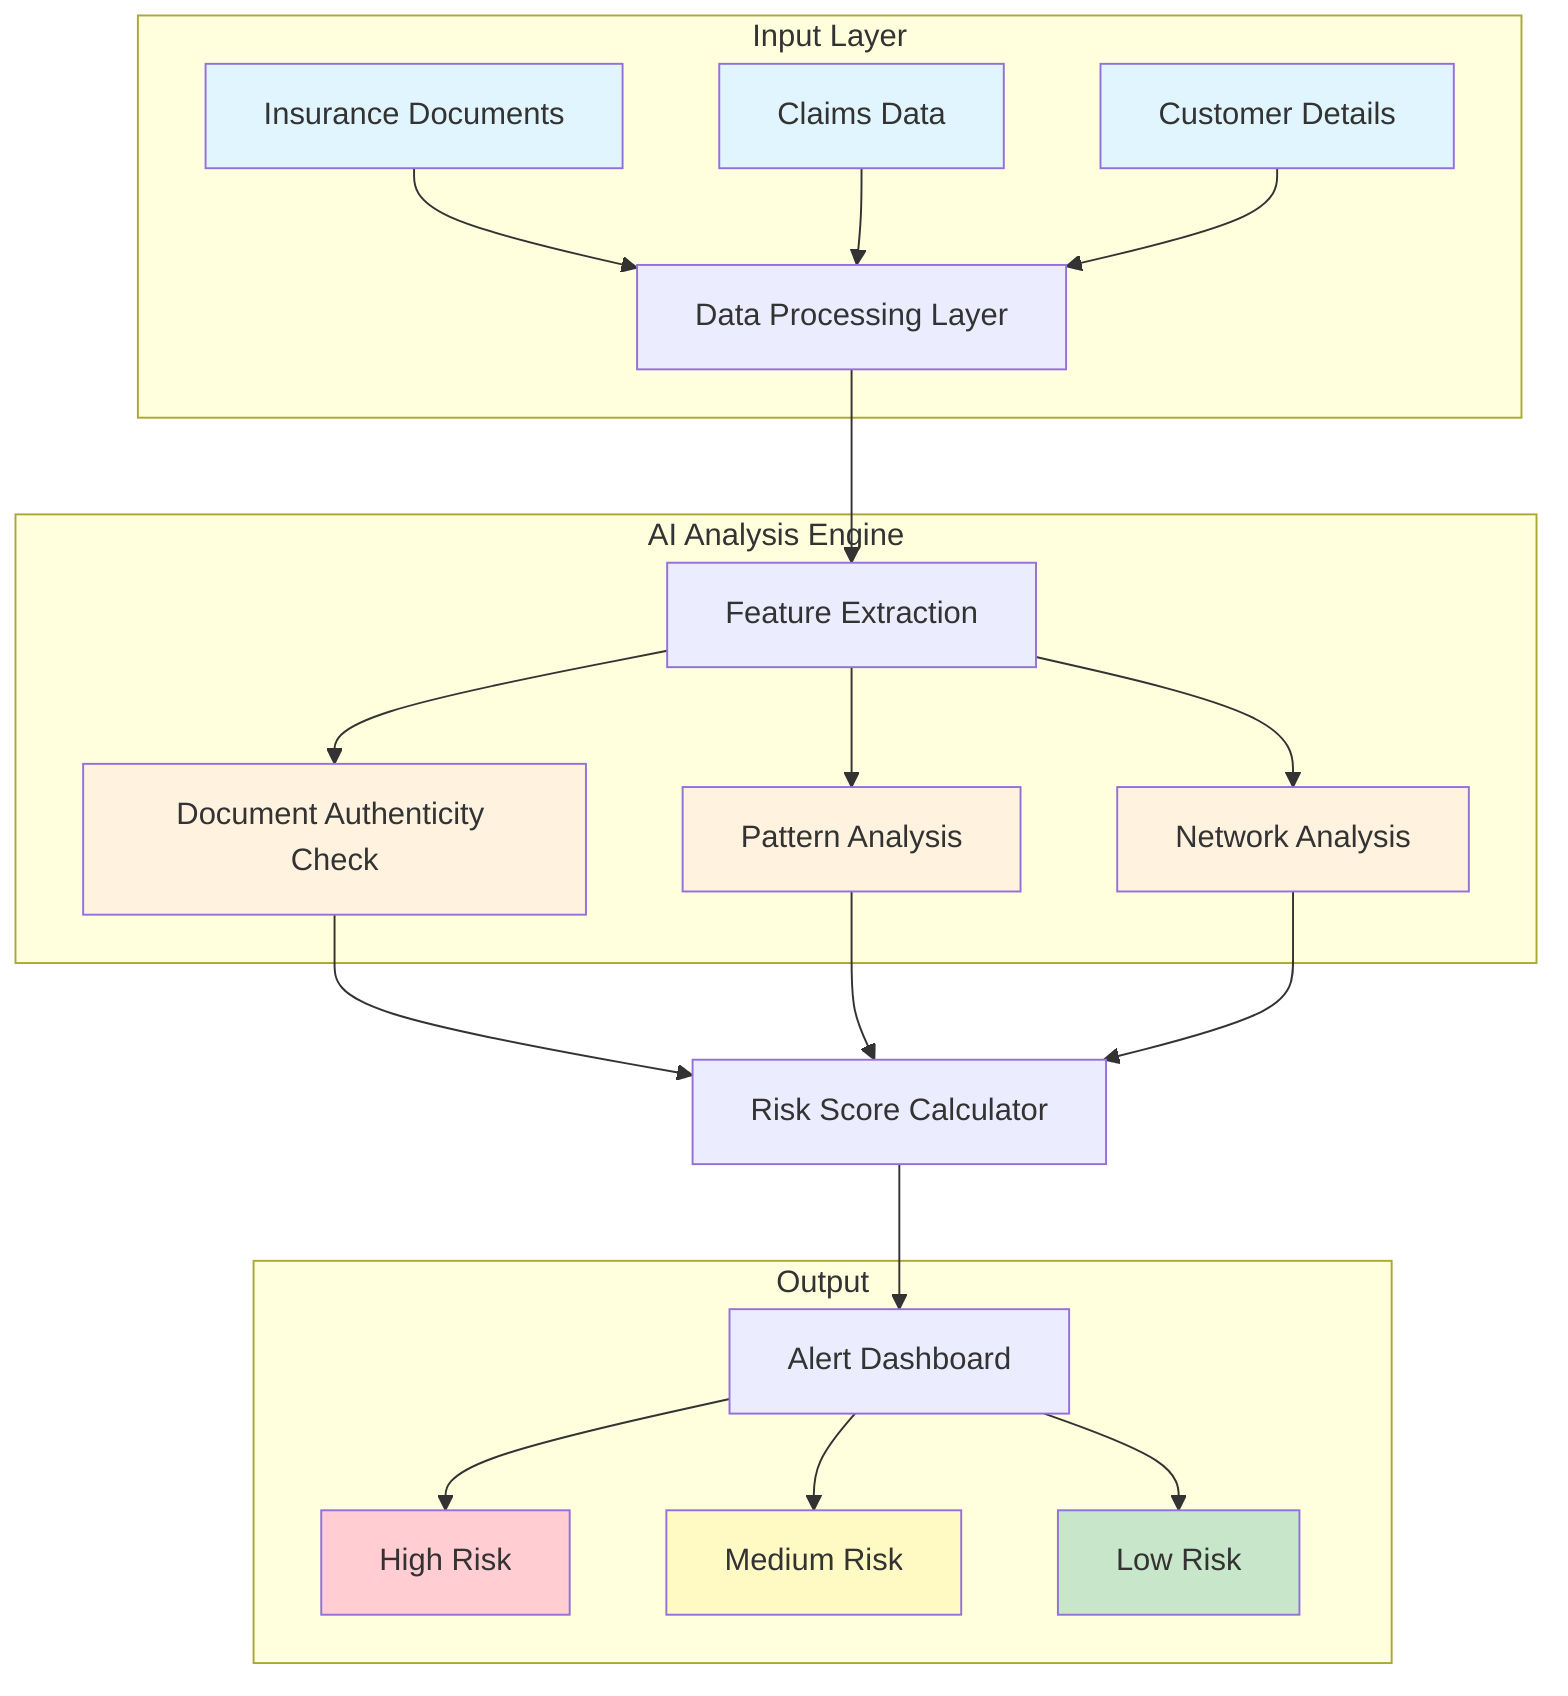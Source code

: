 flowchart TD
    subgraph Input Layer
        A1[Insurance Documents] --> B
        A2[Claims Data] --> B
        A3[Customer Details] --> B
    end

    B[Data Processing Layer] --> C

    subgraph AI Analysis Engine
        C[Feature Extraction] --> D1
        C --> D2
        C --> D3
        D1[Document Authenticity Check]
        D2[Pattern Analysis]
        D3[Network Analysis]
    end

    D1 & D2 & D3 --> E[Risk Score Calculator]
    
    E --> F[Alert Dashboard]
    
    subgraph Output
        F --> G1[High Risk]
        F --> G2[Medium Risk]
        F --> G3[Low Risk]
    end

    style A1 fill:#e1f5fe
    style A2 fill:#e1f5fe
    style A3 fill:#e1f5fe
    
    style D1 fill:#fff3e0
    style D2 fill:#fff3e0
    style D3 fill:#fff3e0
    
    style G1 fill:#ffcdd2
    style G2 fill:#fff9c4
    style G3 fill:#c8e6c9